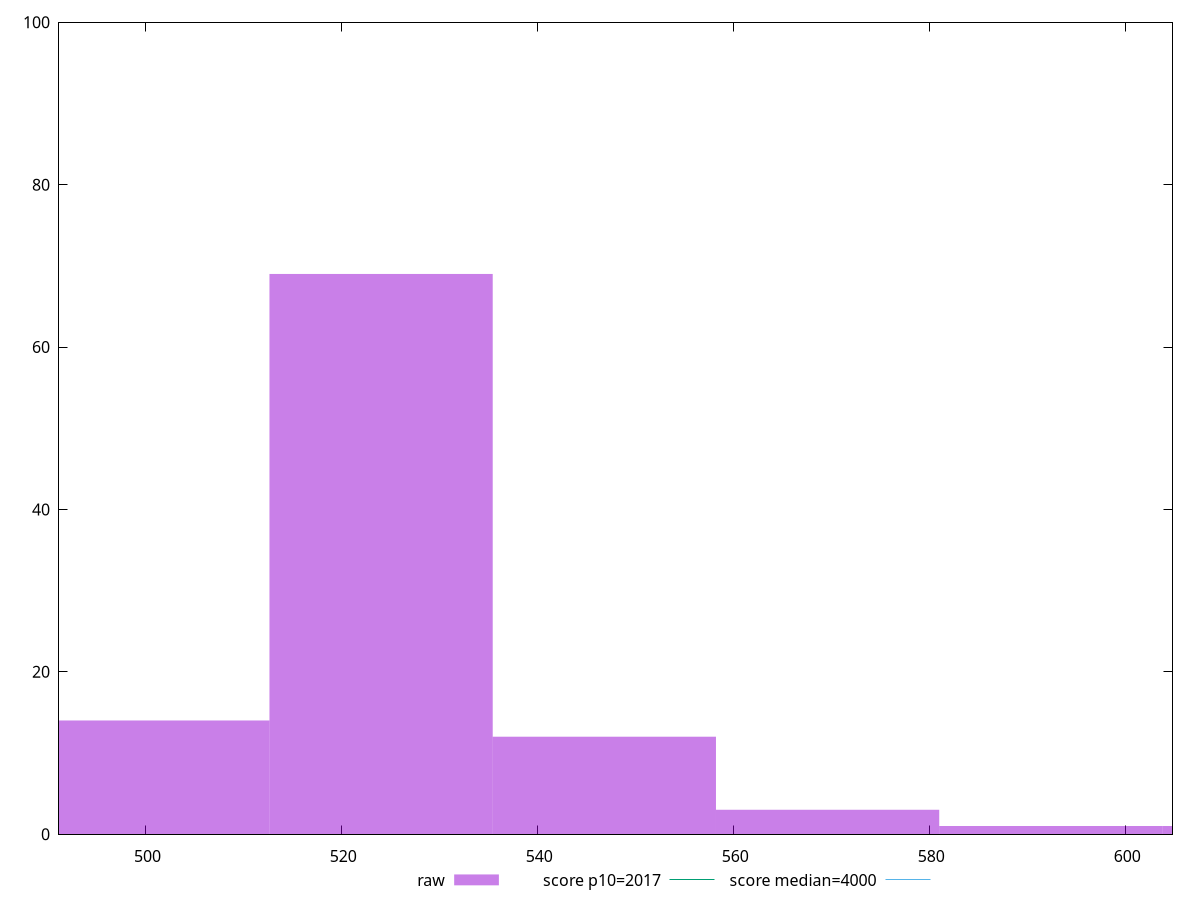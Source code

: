 reset

$raw <<EOF
524.054853180164 69
501.2698595636351 14
546.8398467966929 12
569.6248404132217 3
615.1948276462795 1
592.4098340297506 1
EOF

set key outside below
set boxwidth 22.78499361652887
set xrange [491.1840000000001:604.8239999999998]
set yrange [0:100]
set style fill transparent solid 0.5 noborder

set parametric
set terminal svg size 640, 490 enhanced background rgb 'white'
set output "report_00007_2020-12-11T15:55:29.892Z/mainthread-work-breakdown/samples/pages+cached+noexternal+nofonts+nosvg+noimg/raw/histogram.svg"

plot $raw title "raw" with boxes, \
     2017,t title "score p10=2017", \
     4000,t title "score median=4000"

reset
